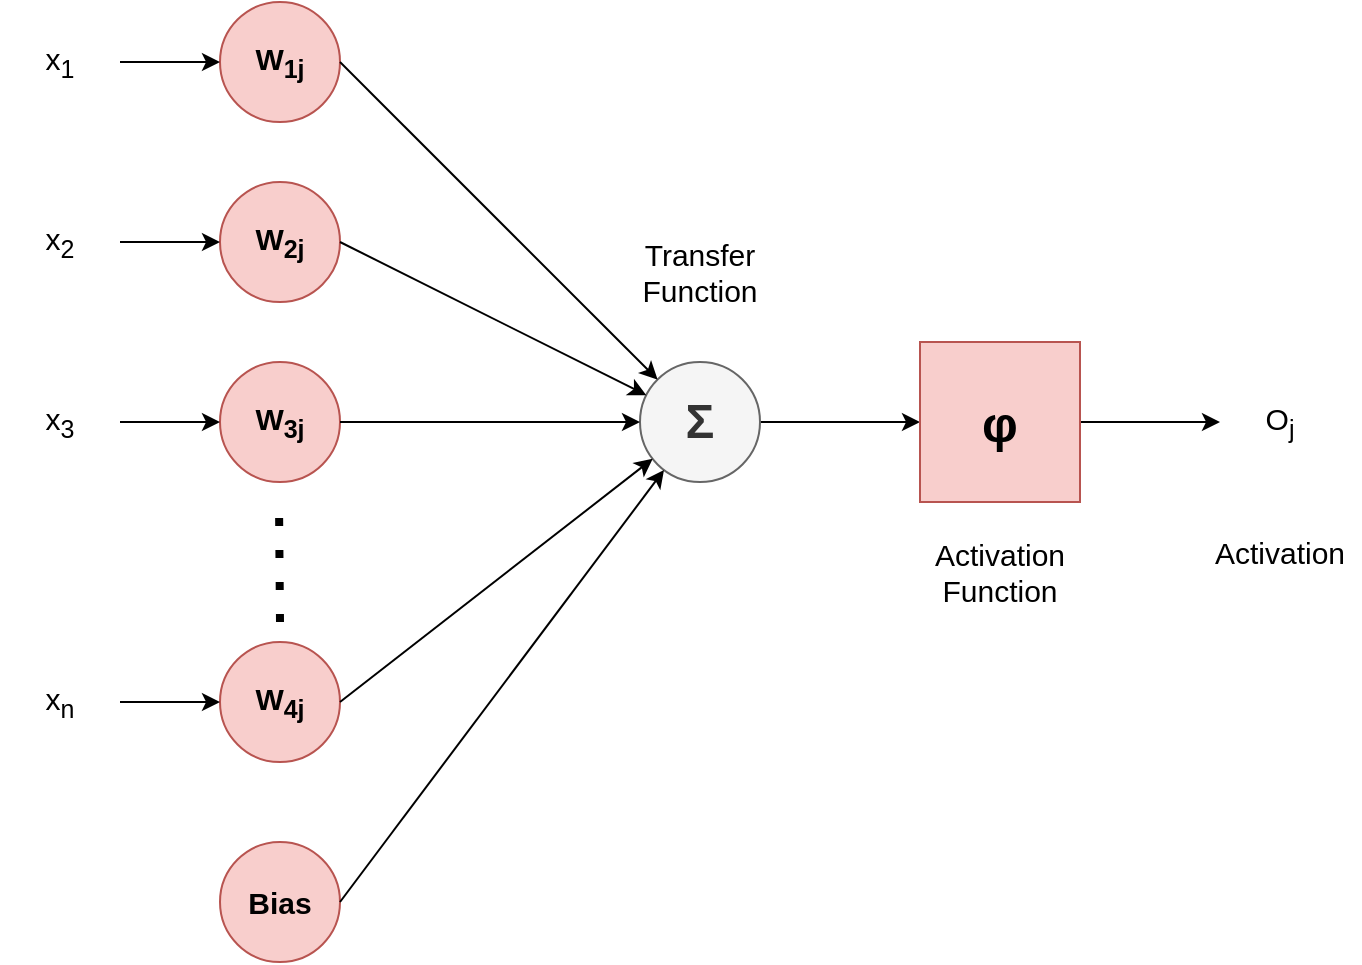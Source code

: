 <mxfile version="25.0.3">
  <diagram name="Page-1" id="4U5YkGCh9nd2_-qvNMEP">
    <mxGraphModel dx="1434" dy="790" grid="1" gridSize="10" guides="1" tooltips="1" connect="1" arrows="1" fold="1" page="1" pageScale="1" pageWidth="850" pageHeight="1100" math="0" shadow="0">
      <root>
        <mxCell id="0" />
        <mxCell id="1" parent="0" />
        <mxCell id="Hle4S8Di1_Md17zHJ1X8-1" value="W&lt;sub&gt;1j&lt;/sub&gt;" style="ellipse;whiteSpace=wrap;html=1;aspect=fixed;fontSize=15;fillColor=#f8cecc;strokeColor=#b85450;fontStyle=1" vertex="1" parent="1">
          <mxGeometry x="230" y="220" width="60" height="60" as="geometry" />
        </mxCell>
        <mxCell id="Hle4S8Di1_Md17zHJ1X8-2" value="W&lt;sub&gt;2j&lt;/sub&gt;" style="ellipse;whiteSpace=wrap;html=1;aspect=fixed;fontSize=15;fillColor=#f8cecc;strokeColor=#b85450;fontStyle=1" vertex="1" parent="1">
          <mxGeometry x="230" y="310" width="60" height="60" as="geometry" />
        </mxCell>
        <mxCell id="Hle4S8Di1_Md17zHJ1X8-3" value="W&lt;sub&gt;3j&lt;/sub&gt;" style="ellipse;whiteSpace=wrap;html=1;aspect=fixed;fontSize=15;fillColor=#f8cecc;strokeColor=#b85450;fontStyle=1" vertex="1" parent="1">
          <mxGeometry x="230" y="400" width="60" height="60" as="geometry" />
        </mxCell>
        <mxCell id="Hle4S8Di1_Md17zHJ1X8-4" value="W&lt;sub&gt;4j&lt;/sub&gt;" style="ellipse;whiteSpace=wrap;html=1;aspect=fixed;fontSize=15;fillColor=#f8cecc;strokeColor=#b85450;fontStyle=1" vertex="1" parent="1">
          <mxGeometry x="230" y="540" width="60" height="60" as="geometry" />
        </mxCell>
        <mxCell id="Hle4S8Di1_Md17zHJ1X8-21" value="" style="edgeStyle=orthogonalEdgeStyle;rounded=0;orthogonalLoop=1;jettySize=auto;html=1;fontStyle=1" edge="1" parent="1" source="Hle4S8Di1_Md17zHJ1X8-5" target="Hle4S8Di1_Md17zHJ1X8-20">
          <mxGeometry relative="1" as="geometry" />
        </mxCell>
        <mxCell id="Hle4S8Di1_Md17zHJ1X8-5" value="&lt;font style=&quot;font-size: 24px;&quot;&gt;Σ&lt;/font&gt;" style="ellipse;whiteSpace=wrap;html=1;aspect=fixed;fillColor=#f5f5f5;fontColor=#333333;strokeColor=#666666;fontStyle=1" vertex="1" parent="1">
          <mxGeometry x="440" y="400" width="60" height="60" as="geometry" />
        </mxCell>
        <mxCell id="Hle4S8Di1_Md17zHJ1X8-6" value="" style="endArrow=classic;html=1;rounded=0;exitX=1;exitY=0.5;exitDx=0;exitDy=0;fontStyle=1" edge="1" parent="1" source="Hle4S8Di1_Md17zHJ1X8-1" target="Hle4S8Di1_Md17zHJ1X8-5">
          <mxGeometry width="50" height="50" relative="1" as="geometry">
            <mxPoint x="350" y="340" as="sourcePoint" />
            <mxPoint x="470" y="340" as="targetPoint" />
          </mxGeometry>
        </mxCell>
        <mxCell id="Hle4S8Di1_Md17zHJ1X8-7" value="" style="endArrow=classic;html=1;rounded=0;exitX=1;exitY=0.5;exitDx=0;exitDy=0;fontStyle=1" edge="1" parent="1" source="Hle4S8Di1_Md17zHJ1X8-2" target="Hle4S8Di1_Md17zHJ1X8-5">
          <mxGeometry width="50" height="50" relative="1" as="geometry">
            <mxPoint x="300" y="260" as="sourcePoint" />
            <mxPoint x="420" y="400" as="targetPoint" />
          </mxGeometry>
        </mxCell>
        <mxCell id="Hle4S8Di1_Md17zHJ1X8-8" value="" style="endArrow=classic;html=1;rounded=0;exitX=1;exitY=0.5;exitDx=0;exitDy=0;entryX=0;entryY=0.5;entryDx=0;entryDy=0;fontStyle=1" edge="1" parent="1" source="Hle4S8Di1_Md17zHJ1X8-3" target="Hle4S8Di1_Md17zHJ1X8-5">
          <mxGeometry width="50" height="50" relative="1" as="geometry">
            <mxPoint x="300" y="350" as="sourcePoint" />
            <mxPoint x="451" y="430" as="targetPoint" />
          </mxGeometry>
        </mxCell>
        <mxCell id="Hle4S8Di1_Md17zHJ1X8-9" value="" style="endArrow=classic;html=1;rounded=0;exitX=1;exitY=0.5;exitDx=0;exitDy=0;fontStyle=1" edge="1" parent="1" source="Hle4S8Di1_Md17zHJ1X8-4" target="Hle4S8Di1_Md17zHJ1X8-5">
          <mxGeometry width="50" height="50" relative="1" as="geometry">
            <mxPoint x="310" y="500" as="sourcePoint" />
            <mxPoint x="460" y="500" as="targetPoint" />
          </mxGeometry>
        </mxCell>
        <mxCell id="Hle4S8Di1_Md17zHJ1X8-10" value="" style="endArrow=none;dashed=1;html=1;dashPattern=1 3;strokeWidth=4;rounded=0;fontSize=15;fontStyle=1" edge="1" parent="1">
          <mxGeometry width="50" height="50" relative="1" as="geometry">
            <mxPoint x="260" y="530" as="sourcePoint" />
            <mxPoint x="259.5" y="470" as="targetPoint" />
          </mxGeometry>
        </mxCell>
        <mxCell id="Hle4S8Di1_Md17zHJ1X8-15" value="" style="edgeStyle=orthogonalEdgeStyle;rounded=0;orthogonalLoop=1;jettySize=auto;html=1;fontStyle=1" edge="1" parent="1" source="Hle4S8Di1_Md17zHJ1X8-11" target="Hle4S8Di1_Md17zHJ1X8-1">
          <mxGeometry relative="1" as="geometry" />
        </mxCell>
        <mxCell id="Hle4S8Di1_Md17zHJ1X8-11" value="x&lt;sub&gt;1&lt;/sub&gt;" style="text;html=1;align=center;verticalAlign=middle;whiteSpace=wrap;rounded=0;fontSize=15;fontStyle=0" vertex="1" parent="1">
          <mxGeometry x="120" y="235" width="60" height="30" as="geometry" />
        </mxCell>
        <mxCell id="Hle4S8Di1_Md17zHJ1X8-16" value="" style="edgeStyle=orthogonalEdgeStyle;rounded=0;orthogonalLoop=1;jettySize=auto;html=1;fontStyle=1" edge="1" parent="1" source="Hle4S8Di1_Md17zHJ1X8-12" target="Hle4S8Di1_Md17zHJ1X8-2">
          <mxGeometry relative="1" as="geometry" />
        </mxCell>
        <mxCell id="Hle4S8Di1_Md17zHJ1X8-12" value="x&lt;sub&gt;2&lt;/sub&gt;" style="text;html=1;align=center;verticalAlign=middle;whiteSpace=wrap;rounded=0;fontSize=15;fontStyle=0" vertex="1" parent="1">
          <mxGeometry x="120" y="325" width="60" height="30" as="geometry" />
        </mxCell>
        <mxCell id="Hle4S8Di1_Md17zHJ1X8-17" value="" style="edgeStyle=orthogonalEdgeStyle;rounded=0;orthogonalLoop=1;jettySize=auto;html=1;fontStyle=1" edge="1" parent="1" source="Hle4S8Di1_Md17zHJ1X8-13" target="Hle4S8Di1_Md17zHJ1X8-3">
          <mxGeometry relative="1" as="geometry" />
        </mxCell>
        <mxCell id="Hle4S8Di1_Md17zHJ1X8-13" value="x&lt;sub&gt;3&lt;/sub&gt;" style="text;html=1;align=center;verticalAlign=middle;whiteSpace=wrap;rounded=0;fontSize=15;fontStyle=0" vertex="1" parent="1">
          <mxGeometry x="120" y="415" width="60" height="30" as="geometry" />
        </mxCell>
        <mxCell id="Hle4S8Di1_Md17zHJ1X8-18" value="" style="edgeStyle=orthogonalEdgeStyle;rounded=0;orthogonalLoop=1;jettySize=auto;html=1;fontStyle=1" edge="1" parent="1" source="Hle4S8Di1_Md17zHJ1X8-14" target="Hle4S8Di1_Md17zHJ1X8-4">
          <mxGeometry relative="1" as="geometry" />
        </mxCell>
        <mxCell id="Hle4S8Di1_Md17zHJ1X8-14" value="x&lt;sub&gt;n&lt;/sub&gt;" style="text;html=1;align=center;verticalAlign=middle;whiteSpace=wrap;rounded=0;fontSize=15;fontStyle=0" vertex="1" parent="1">
          <mxGeometry x="120" y="555" width="60" height="30" as="geometry" />
        </mxCell>
        <mxCell id="Hle4S8Di1_Md17zHJ1X8-25" value="" style="edgeStyle=orthogonalEdgeStyle;rounded=0;orthogonalLoop=1;jettySize=auto;html=1;fontStyle=1" edge="1" parent="1" source="Hle4S8Di1_Md17zHJ1X8-20" target="Hle4S8Di1_Md17zHJ1X8-24">
          <mxGeometry relative="1" as="geometry" />
        </mxCell>
        <mxCell id="Hle4S8Di1_Md17zHJ1X8-20" value="&lt;font style=&quot;font-size: 25px;&quot;&gt;φ&lt;/font&gt;" style="whiteSpace=wrap;html=1;aspect=fixed;fillColor=#f8cecc;strokeColor=#b85450;fontStyle=1" vertex="1" parent="1">
          <mxGeometry x="580" y="390" width="80" height="80" as="geometry" />
        </mxCell>
        <mxCell id="Hle4S8Di1_Md17zHJ1X8-22" value="Activation Function" style="text;html=1;align=center;verticalAlign=middle;whiteSpace=wrap;rounded=0;fontSize=15;fontStyle=0" vertex="1" parent="1">
          <mxGeometry x="580" y="490" width="80" height="30" as="geometry" />
        </mxCell>
        <mxCell id="Hle4S8Di1_Md17zHJ1X8-24" value="O&lt;sub&gt;j&lt;/sub&gt;" style="text;html=1;align=center;verticalAlign=middle;whiteSpace=wrap;rounded=0;fontSize=15;fontStyle=0" vertex="1" parent="1">
          <mxGeometry x="730" y="415" width="60" height="30" as="geometry" />
        </mxCell>
        <mxCell id="Hle4S8Di1_Md17zHJ1X8-27" value="Activation" style="text;html=1;align=center;verticalAlign=middle;whiteSpace=wrap;rounded=0;fontSize=15;fontStyle=0" vertex="1" parent="1">
          <mxGeometry x="720" y="480" width="80" height="30" as="geometry" />
        </mxCell>
        <mxCell id="Hle4S8Di1_Md17zHJ1X8-29" value="Bias" style="ellipse;whiteSpace=wrap;html=1;aspect=fixed;fontSize=15;fillColor=#f8cecc;strokeColor=#b85450;fontStyle=1" vertex="1" parent="1">
          <mxGeometry x="230" y="640" width="60" height="60" as="geometry" />
        </mxCell>
        <mxCell id="Hle4S8Di1_Md17zHJ1X8-30" value="" style="endArrow=classic;html=1;rounded=0;exitX=1;exitY=0.5;exitDx=0;exitDy=0;fontStyle=1" edge="1" parent="1" source="Hle4S8Di1_Md17zHJ1X8-29" target="Hle4S8Di1_Md17zHJ1X8-5">
          <mxGeometry width="50" height="50" relative="1" as="geometry">
            <mxPoint x="320" y="632" as="sourcePoint" />
            <mxPoint x="476" y="510" as="targetPoint" />
          </mxGeometry>
        </mxCell>
        <mxCell id="Hle4S8Di1_Md17zHJ1X8-31" value="Transfer Function" style="text;html=1;align=center;verticalAlign=middle;whiteSpace=wrap;rounded=0;fontSize=15;fontStyle=0" vertex="1" parent="1">
          <mxGeometry x="425" y="340" width="90" height="30" as="geometry" />
        </mxCell>
      </root>
    </mxGraphModel>
  </diagram>
</mxfile>
